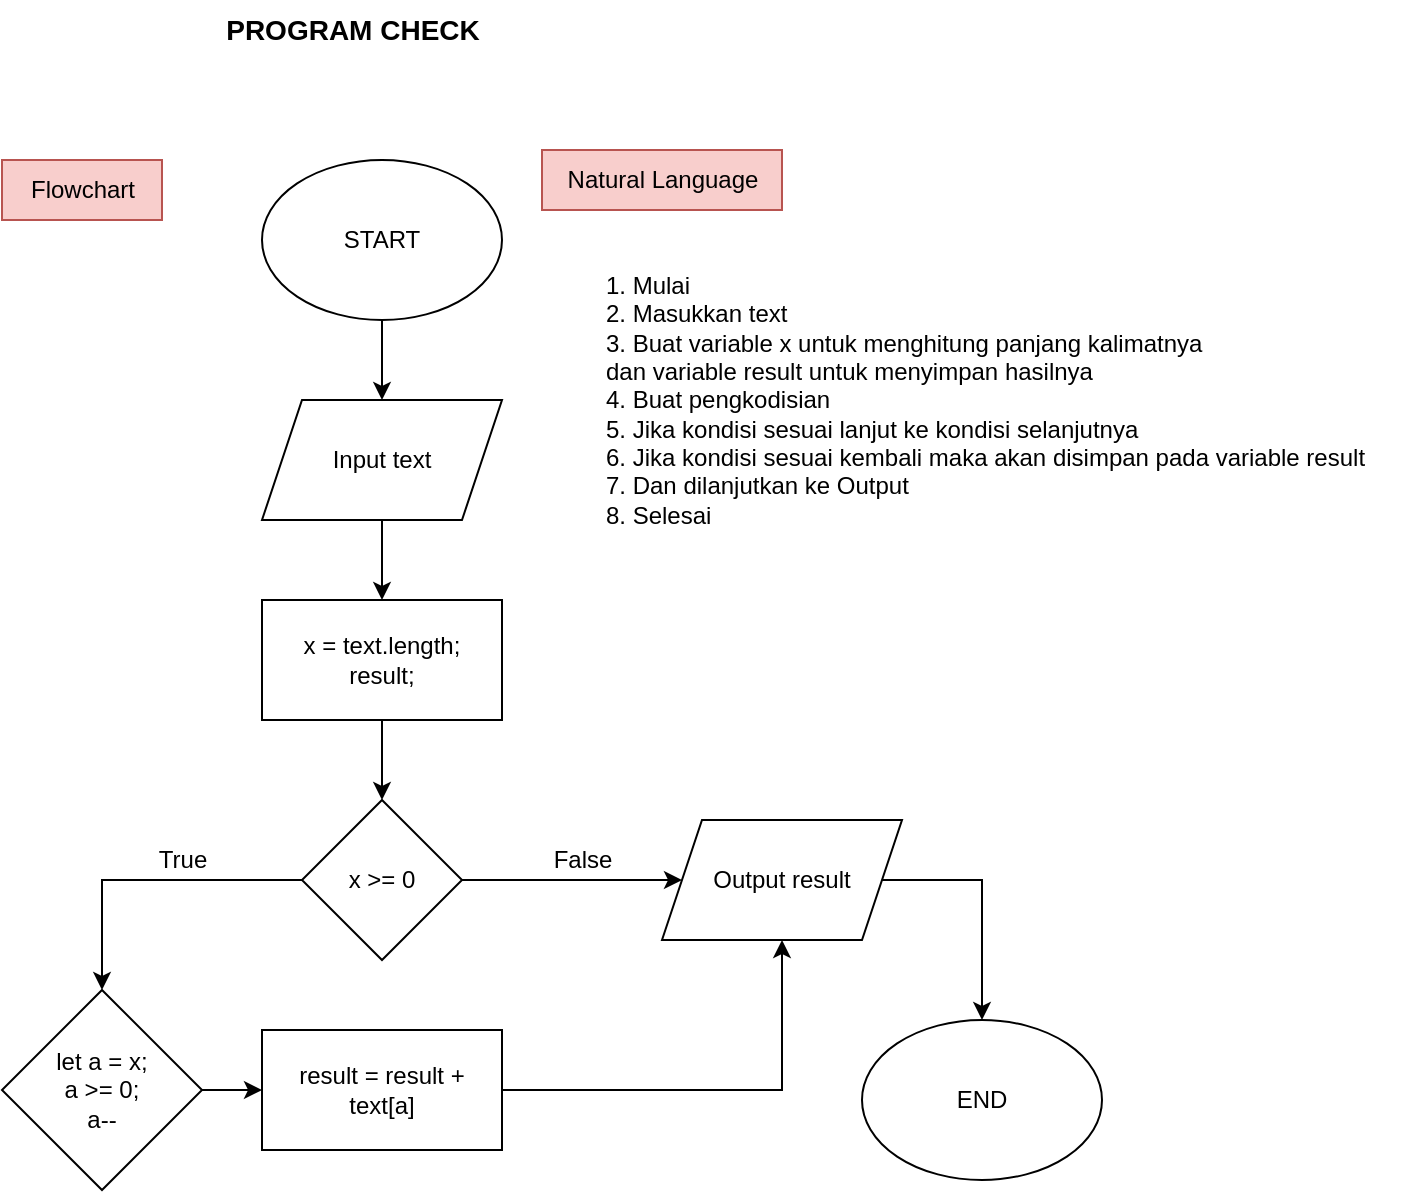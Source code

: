 <mxfile version="21.0.8" type="device" pages="2"><diagram name="PALINDROME" id="6k0Aimc_jfq1bNkJU3V6"><mxGraphModel dx="1120" dy="452" grid="1" gridSize="10" guides="1" tooltips="1" connect="1" arrows="1" fold="1" page="1" pageScale="1" pageWidth="850" pageHeight="1100" math="0" shadow="0"><root><mxCell id="0"/><mxCell id="1" parent="0"/><mxCell id="9DaaQTfCdW0NNbvODWp_-1" value="Flowchart" style="text;html=1;align=center;verticalAlign=middle;resizable=0;points=[];autosize=1;strokeColor=#b85450;fillColor=#f8cecc;" parent="1" vertex="1"><mxGeometry x="10" y="120" width="80" height="30" as="geometry"/></mxCell><mxCell id="oS2aa48bBTuymcs1jDvg-1" style="edgeStyle=orthogonalEdgeStyle;rounded=0;orthogonalLoop=1;jettySize=auto;html=1;exitX=0.5;exitY=1;exitDx=0;exitDy=0;entryX=0.5;entryY=1;entryDx=0;entryDy=0;" parent="1" source="9DaaQTfCdW0NNbvODWp_-2" target="9DaaQTfCdW0NNbvODWp_-2" edge="1"><mxGeometry relative="1" as="geometry"><mxPoint x="200" y="230" as="targetPoint"/><Array as="points"/></mxGeometry></mxCell><mxCell id="3EXD5rqu2qI_saEzKqFg-2" style="edgeStyle=orthogonalEdgeStyle;rounded=0;orthogonalLoop=1;jettySize=auto;html=1;exitX=0.5;exitY=1;exitDx=0;exitDy=0;entryX=0.5;entryY=0;entryDx=0;entryDy=0;" parent="1" source="9DaaQTfCdW0NNbvODWp_-2" target="9DaaQTfCdW0NNbvODWp_-5" edge="1"><mxGeometry relative="1" as="geometry"/></mxCell><mxCell id="9DaaQTfCdW0NNbvODWp_-2" value="START" style="ellipse;whiteSpace=wrap;html=1;" parent="1" vertex="1"><mxGeometry x="140" y="120" width="120" height="80" as="geometry"/></mxCell><mxCell id="9DaaQTfCdW0NNbvODWp_-3" value="END" style="ellipse;whiteSpace=wrap;html=1;" parent="1" vertex="1"><mxGeometry x="440" y="550" width="120" height="80" as="geometry"/></mxCell><mxCell id="oS2aa48bBTuymcs1jDvg-3" style="edgeStyle=orthogonalEdgeStyle;rounded=0;orthogonalLoop=1;jettySize=auto;html=1;exitX=0.5;exitY=1;exitDx=0;exitDy=0;entryX=0.5;entryY=0;entryDx=0;entryDy=0;" parent="1" source="9DaaQTfCdW0NNbvODWp_-5" target="9DaaQTfCdW0NNbvODWp_-6" edge="1"><mxGeometry relative="1" as="geometry"/></mxCell><mxCell id="9DaaQTfCdW0NNbvODWp_-5" value="Input text" style="shape=parallelogram;perimeter=parallelogramPerimeter;whiteSpace=wrap;html=1;fixedSize=1;" parent="1" vertex="1"><mxGeometry x="140" y="240" width="120" height="60" as="geometry"/></mxCell><mxCell id="3Qb1zKApslB8qe9HLEKt-4" style="edgeStyle=orthogonalEdgeStyle;rounded=0;orthogonalLoop=1;jettySize=auto;html=1;exitX=0.5;exitY=1;exitDx=0;exitDy=0;entryX=0.5;entryY=0;entryDx=0;entryDy=0;" parent="1" source="9DaaQTfCdW0NNbvODWp_-6" target="3Qb1zKApslB8qe9HLEKt-1" edge="1"><mxGeometry relative="1" as="geometry"/></mxCell><mxCell id="9DaaQTfCdW0NNbvODWp_-6" value="x = text.length;&lt;br&gt;result;" style="rounded=0;whiteSpace=wrap;html=1;" parent="1" vertex="1"><mxGeometry x="140" y="340" width="120" height="60" as="geometry"/></mxCell><mxCell id="3Qb1zKApslB8qe9HLEKt-10" style="edgeStyle=orthogonalEdgeStyle;rounded=0;orthogonalLoop=1;jettySize=auto;html=1;exitX=1;exitY=0.5;exitDx=0;exitDy=0;" parent="1" source="3Qb1zKApslB8qe9HLEKt-1" target="3Qb1zKApslB8qe9HLEKt-9" edge="1"><mxGeometry relative="1" as="geometry"/></mxCell><mxCell id="FkNNbL6DoQ-ekedH1YsR-2" style="edgeStyle=orthogonalEdgeStyle;rounded=0;orthogonalLoop=1;jettySize=auto;html=1;exitX=0;exitY=0.5;exitDx=0;exitDy=0;entryX=0.5;entryY=0;entryDx=0;entryDy=0;" parent="1" source="3Qb1zKApslB8qe9HLEKt-1" target="FkNNbL6DoQ-ekedH1YsR-1" edge="1"><mxGeometry relative="1" as="geometry"/></mxCell><mxCell id="3Qb1zKApslB8qe9HLEKt-1" value="x &amp;gt;= 0" style="rhombus;whiteSpace=wrap;html=1;" parent="1" vertex="1"><mxGeometry x="160" y="440" width="80" height="80" as="geometry"/></mxCell><mxCell id="FkNNbL6DoQ-ekedH1YsR-5" style="edgeStyle=orthogonalEdgeStyle;rounded=0;orthogonalLoop=1;jettySize=auto;html=1;exitX=1;exitY=0.5;exitDx=0;exitDy=0;entryX=0.5;entryY=1;entryDx=0;entryDy=0;" parent="1" source="3Qb1zKApslB8qe9HLEKt-2" target="3Qb1zKApslB8qe9HLEKt-9" edge="1"><mxGeometry relative="1" as="geometry"/></mxCell><mxCell id="3Qb1zKApslB8qe9HLEKt-2" value="result = result + text[a]" style="whiteSpace=wrap;html=1;" parent="1" vertex="1"><mxGeometry x="140" y="555" width="120" height="60" as="geometry"/></mxCell><mxCell id="FkNNbL6DoQ-ekedH1YsR-8" style="edgeStyle=orthogonalEdgeStyle;rounded=0;orthogonalLoop=1;jettySize=auto;html=1;exitX=1;exitY=0.5;exitDx=0;exitDy=0;entryX=0.5;entryY=0;entryDx=0;entryDy=0;" parent="1" source="3Qb1zKApslB8qe9HLEKt-9" target="9DaaQTfCdW0NNbvODWp_-3" edge="1"><mxGeometry relative="1" as="geometry"><Array as="points"><mxPoint x="500" y="480"/></Array></mxGeometry></mxCell><mxCell id="3Qb1zKApslB8qe9HLEKt-9" value="Output result" style="shape=parallelogram;perimeter=parallelogramPerimeter;whiteSpace=wrap;html=1;fixedSize=1;" parent="1" vertex="1"><mxGeometry x="340" y="450" width="120" height="60" as="geometry"/></mxCell><mxCell id="3Qb1zKApslB8qe9HLEKt-12" value="False" style="text;html=1;align=center;verticalAlign=middle;resizable=0;points=[];autosize=1;strokeColor=none;fillColor=none;" parent="1" vertex="1"><mxGeometry x="275" y="455" width="50" height="30" as="geometry"/></mxCell><mxCell id="3Qb1zKApslB8qe9HLEKt-13" value="&lt;b style=&quot;font-size: 14px;&quot;&gt;PROGRAM CHECK&lt;/b&gt;" style="text;html=1;align=center;verticalAlign=middle;resizable=0;points=[];autosize=1;fontSize=14;" parent="1" vertex="1"><mxGeometry x="110" y="40" width="150" height="30" as="geometry"/></mxCell><mxCell id="3Qb1zKApslB8qe9HLEKt-14" value="Natural Language" style="text;html=1;align=center;verticalAlign=middle;resizable=0;points=[];autosize=1;strokeColor=#b85450;fillColor=#f8cecc;" parent="1" vertex="1"><mxGeometry x="280" y="115" width="120" height="30" as="geometry"/></mxCell><mxCell id="3Qb1zKApslB8qe9HLEKt-15" value="&lt;div style=&quot;&quot;&gt;&lt;span style=&quot;background-color: initial;&quot;&gt;1. Mulai&lt;/span&gt;&lt;/div&gt;&lt;div style=&quot;&quot;&gt;&lt;span style=&quot;background-color: initial;&quot;&gt;2. Masukkan text&lt;/span&gt;&lt;/div&gt;&lt;div style=&quot;&quot;&gt;&lt;span style=&quot;background-color: initial;&quot;&gt;3. Buat variable x untuk menghitung panjang kalimatnya&lt;/span&gt;&lt;/div&gt;&lt;div style=&quot;&quot;&gt;&lt;span style=&quot;background-color: initial;&quot;&gt;dan variable result untuk menyimpan hasilnya&lt;/span&gt;&lt;/div&gt;&lt;div style=&quot;&quot;&gt;&lt;span style=&quot;background-color: initial;&quot;&gt;4. Buat pengkodisian&lt;/span&gt;&lt;/div&gt;&lt;div style=&quot;&quot;&gt;&lt;span style=&quot;background-color: initial;&quot;&gt;5. Jika kondisi sesuai lanjut ke kondisi selanjutnya&lt;/span&gt;&lt;/div&gt;&lt;div style=&quot;&quot;&gt;&lt;span style=&quot;background-color: initial;&quot;&gt;6. Jika kondisi sesuai kembali maka akan disimpan pada variable result&lt;/span&gt;&lt;/div&gt;&lt;div style=&quot;&quot;&gt;&lt;span style=&quot;background-color: initial;&quot;&gt;7. Dan dilanjutkan ke Output&lt;/span&gt;&lt;/div&gt;&lt;div style=&quot;&quot;&gt;&lt;span style=&quot;background-color: initial;&quot;&gt;8. Selesai&lt;/span&gt;&lt;/div&gt;" style="text;html=1;align=left;verticalAlign=middle;resizable=0;points=[];autosize=1;strokeColor=none;fillColor=none;" parent="1" vertex="1"><mxGeometry x="310" y="170" width="400" height="140" as="geometry"/></mxCell><mxCell id="FkNNbL6DoQ-ekedH1YsR-4" style="edgeStyle=orthogonalEdgeStyle;rounded=0;orthogonalLoop=1;jettySize=auto;html=1;exitX=1;exitY=0.5;exitDx=0;exitDy=0;entryX=0;entryY=0.5;entryDx=0;entryDy=0;" parent="1" source="FkNNbL6DoQ-ekedH1YsR-1" target="3Qb1zKApslB8qe9HLEKt-2" edge="1"><mxGeometry relative="1" as="geometry"/></mxCell><mxCell id="FkNNbL6DoQ-ekedH1YsR-1" value="let a = x;&lt;br&gt;a &amp;gt;= 0;&lt;br&gt;a--" style="rhombus;whiteSpace=wrap;html=1;" parent="1" vertex="1"><mxGeometry x="10" y="535" width="100" height="100" as="geometry"/></mxCell><mxCell id="FkNNbL6DoQ-ekedH1YsR-3" value="True" style="text;html=1;align=center;verticalAlign=middle;resizable=0;points=[];autosize=1;strokeColor=none;fillColor=none;" parent="1" vertex="1"><mxGeometry x="75" y="455" width="50" height="30" as="geometry"/></mxCell></root></mxGraphModel></diagram><diagram id="840D9ot__JNqVNy5LPa8" name="VOKAL"><mxGraphModel dx="1120" dy="452" grid="1" gridSize="10" guides="1" tooltips="1" connect="1" arrows="1" fold="1" page="1" pageScale="1" pageWidth="850" pageHeight="1100" math="0" shadow="0"><root><mxCell id="0"/><mxCell id="1" parent="0"/><mxCell id="gRJrneKnrpnkpD2Hg5Hu-1" value="PROGRAM CHECK" style="text;html=1;align=center;verticalAlign=middle;resizable=0;points=[];autosize=1;strokeColor=none;fillColor=none;fontStyle=1" parent="1" vertex="1"><mxGeometry x="143.75" y="30" width="130" height="30" as="geometry"/></mxCell><mxCell id="gRJrneKnrpnkpD2Hg5Hu-2" value="Flowchart" style="text;html=1;align=center;verticalAlign=middle;resizable=0;points=[];autosize=1;strokeColor=#82b366;fillColor=#d5e8d4;" parent="1" vertex="1"><mxGeometry x="10" y="115" width="80" height="30" as="geometry"/></mxCell><mxCell id="-LN2S_PmvxkpgJEo1AQi-17" style="edgeStyle=orthogonalEdgeStyle;rounded=0;orthogonalLoop=1;jettySize=auto;html=1;exitX=0.5;exitY=1;exitDx=0;exitDy=0;entryX=0.5;entryY=0;entryDx=0;entryDy=0;" parent="1" source="Ze-RAEFxcDs3ZZB98E4h-1" target="-LN2S_PmvxkpgJEo1AQi-1" edge="1"><mxGeometry relative="1" as="geometry"/></mxCell><mxCell id="Ze-RAEFxcDs3ZZB98E4h-1" value="START" style="ellipse;whiteSpace=wrap;html=1;" parent="1" vertex="1"><mxGeometry x="130" y="115" width="120" height="80" as="geometry"/></mxCell><mxCell id="-LN2S_PmvxkpgJEo1AQi-18" style="edgeStyle=orthogonalEdgeStyle;rounded=0;orthogonalLoop=1;jettySize=auto;html=1;exitX=0.5;exitY=1;exitDx=0;exitDy=0;entryX=0.5;entryY=0;entryDx=0;entryDy=0;" parent="1" source="-LN2S_PmvxkpgJEo1AQi-1" target="-LN2S_PmvxkpgJEo1AQi-2" edge="1"><mxGeometry relative="1" as="geometry"/></mxCell><mxCell id="-LN2S_PmvxkpgJEo1AQi-1" value="Input teks" style="shape=parallelogram;perimeter=parallelogramPerimeter;whiteSpace=wrap;html=1;fixedSize=1;" parent="1" vertex="1"><mxGeometry x="130" y="230" width="120" height="60" as="geometry"/></mxCell><mxCell id="-LN2S_PmvxkpgJEo1AQi-8" style="edgeStyle=orthogonalEdgeStyle;rounded=0;orthogonalLoop=1;jettySize=auto;html=1;exitX=1;exitY=0.5;exitDx=0;exitDy=0;entryX=0;entryY=0.5;entryDx=0;entryDy=0;" parent="1" source="-LN2S_PmvxkpgJEo1AQi-2" target="-LN2S_PmvxkpgJEo1AQi-7" edge="1"><mxGeometry relative="1" as="geometry"/></mxCell><mxCell id="-LN2S_PmvxkpgJEo1AQi-11" style="edgeStyle=orthogonalEdgeStyle;rounded=0;orthogonalLoop=1;jettySize=auto;html=1;exitX=0.5;exitY=1;exitDx=0;exitDy=0;entryX=0.5;entryY=0;entryDx=0;entryDy=0;" parent="1" source="-LN2S_PmvxkpgJEo1AQi-2" target="-LN2S_PmvxkpgJEo1AQi-10" edge="1"><mxGeometry relative="1" as="geometry"/></mxCell><mxCell id="-LN2S_PmvxkpgJEo1AQi-2" value="type of text === &quot;string&quot;&lt;br&gt;|| text instanceof String" style="rhombus;whiteSpace=wrap;html=1;" parent="1" vertex="1"><mxGeometry x="106.25" y="320" width="167.5" height="130" as="geometry"/></mxCell><mxCell id="-LN2S_PmvxkpgJEo1AQi-14" style="edgeStyle=orthogonalEdgeStyle;rounded=0;orthogonalLoop=1;jettySize=auto;html=1;exitX=0.5;exitY=1;exitDx=0;exitDy=0;entryX=0.5;entryY=0;entryDx=0;entryDy=0;" parent="1" source="-LN2S_PmvxkpgJEo1AQi-7" target="-LN2S_PmvxkpgJEo1AQi-13" edge="1"><mxGeometry relative="1" as="geometry"/></mxCell><mxCell id="-LN2S_PmvxkpgJEo1AQi-7" value="text.replace&lt;br&gt;(huruf vokal), &quot;O&quot;" style="whiteSpace=wrap;html=1;" parent="1" vertex="1"><mxGeometry x="320" y="355" width="120" height="60" as="geometry"/></mxCell><mxCell id="-LN2S_PmvxkpgJEo1AQi-9" value="True" style="text;html=1;align=center;verticalAlign=middle;resizable=0;points=[];autosize=1;strokeColor=none;fillColor=none;" parent="1" vertex="1"><mxGeometry x="265" y="355" width="50" height="30" as="geometry"/></mxCell><mxCell id="-LN2S_PmvxkpgJEo1AQi-10" value="Tipe data&lt;br&gt;harus sring" style="shape=parallelogram;perimeter=parallelogramPerimeter;whiteSpace=wrap;html=1;fixedSize=1;" parent="1" vertex="1"><mxGeometry x="130" y="490" width="120" height="60" as="geometry"/></mxCell><mxCell id="-LN2S_PmvxkpgJEo1AQi-12" value="False" style="text;html=1;align=center;verticalAlign=middle;resizable=0;points=[];autosize=1;strokeColor=none;fillColor=none;" parent="1" vertex="1"><mxGeometry x="190" y="450" width="50" height="30" as="geometry"/></mxCell><mxCell id="-LN2S_PmvxkpgJEo1AQi-16" style="edgeStyle=orthogonalEdgeStyle;rounded=0;orthogonalLoop=1;jettySize=auto;html=1;exitX=0.5;exitY=1;exitDx=0;exitDy=0;entryX=0.5;entryY=0;entryDx=0;entryDy=0;" parent="1" source="-LN2S_PmvxkpgJEo1AQi-13" target="-LN2S_PmvxkpgJEo1AQi-15" edge="1"><mxGeometry relative="1" as="geometry"/></mxCell><mxCell id="-LN2S_PmvxkpgJEo1AQi-13" value="Output text" style="shape=parallelogram;perimeter=parallelogramPerimeter;whiteSpace=wrap;html=1;fixedSize=1;" parent="1" vertex="1"><mxGeometry x="315" y="450" width="120" height="60" as="geometry"/></mxCell><mxCell id="-LN2S_PmvxkpgJEo1AQi-15" value="END" style="ellipse;whiteSpace=wrap;html=1;" parent="1" vertex="1"><mxGeometry x="320" y="540" width="120" height="80" as="geometry"/></mxCell><mxCell id="pTcdc5hNtg5cL_whK_6g-1" value="Natural Language" style="text;html=1;align=center;verticalAlign=middle;resizable=0;points=[];autosize=1;strokeColor=#82b366;fillColor=#d5e8d4;" parent="1" vertex="1"><mxGeometry x="290" y="110" width="120" height="30" as="geometry"/></mxCell><mxCell id="pTcdc5hNtg5cL_whK_6g-2" value="&lt;ol&gt;&lt;li&gt;Mulai&lt;/li&gt;&lt;li&gt;Masukkan teks&lt;/li&gt;&lt;li&gt;Buat pengkondisian&lt;/li&gt;&lt;li&gt;Jika kondisi true maka akan di proses ke tahap selanjutnya&lt;/li&gt;&lt;li&gt;&amp;nbsp;Dan dilanjutkan ke Output&lt;/li&gt;&lt;li&gt;&amp;nbsp;Selesai&lt;/li&gt;&lt;/ol&gt;" style="text;html=1;align=left;verticalAlign=middle;resizable=0;points=[];autosize=1;strokeColor=none;fillColor=none;" parent="1" vertex="1"><mxGeometry x="290" y="160" width="380" height="120" as="geometry"/></mxCell></root></mxGraphModel></diagram></mxfile>